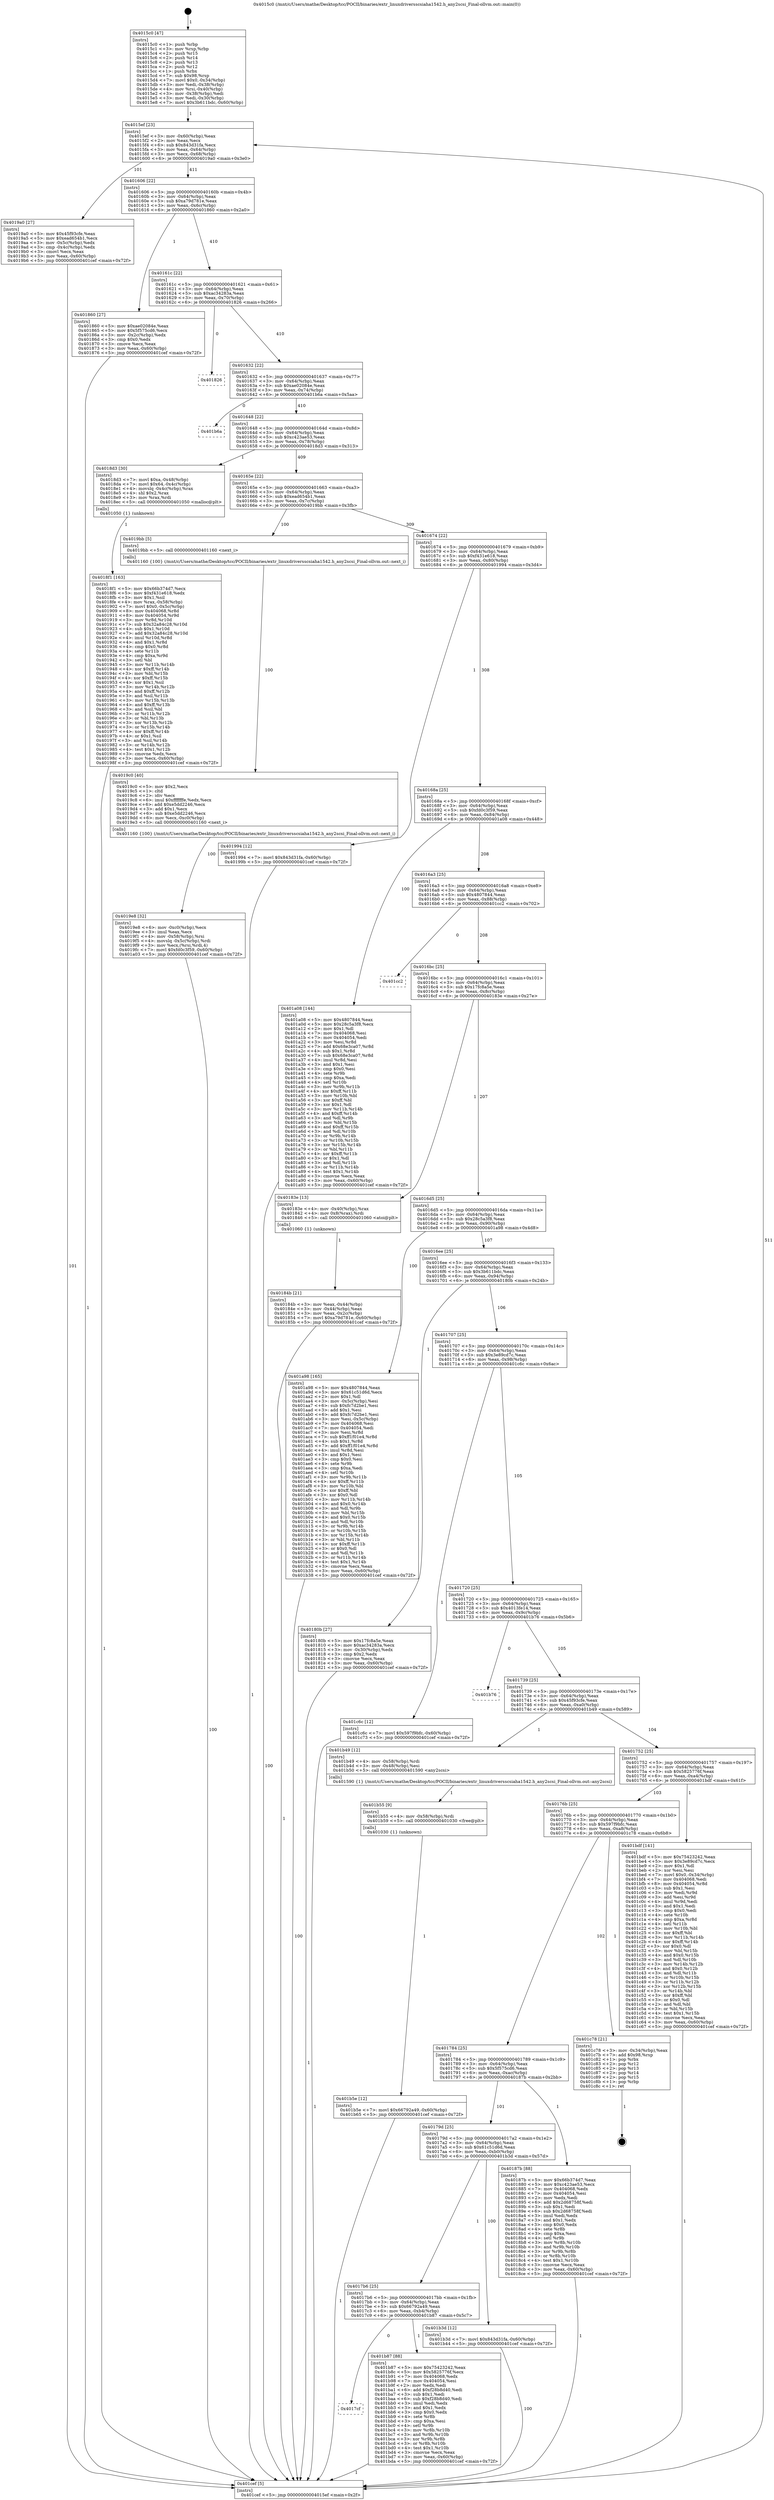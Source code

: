 digraph "0x4015c0" {
  label = "0x4015c0 (/mnt/c/Users/mathe/Desktop/tcc/POCII/binaries/extr_linuxdriversscsiaha1542.h_any2scsi_Final-ollvm.out::main(0))"
  labelloc = "t"
  node[shape=record]

  Entry [label="",width=0.3,height=0.3,shape=circle,fillcolor=black,style=filled]
  "0x4015ef" [label="{
     0x4015ef [23]\l
     | [instrs]\l
     &nbsp;&nbsp;0x4015ef \<+3\>: mov -0x60(%rbp),%eax\l
     &nbsp;&nbsp;0x4015f2 \<+2\>: mov %eax,%ecx\l
     &nbsp;&nbsp;0x4015f4 \<+6\>: sub $0x843d31fa,%ecx\l
     &nbsp;&nbsp;0x4015fa \<+3\>: mov %eax,-0x64(%rbp)\l
     &nbsp;&nbsp;0x4015fd \<+3\>: mov %ecx,-0x68(%rbp)\l
     &nbsp;&nbsp;0x401600 \<+6\>: je 00000000004019a0 \<main+0x3e0\>\l
  }"]
  "0x4019a0" [label="{
     0x4019a0 [27]\l
     | [instrs]\l
     &nbsp;&nbsp;0x4019a0 \<+5\>: mov $0x45f93cfe,%eax\l
     &nbsp;&nbsp;0x4019a5 \<+5\>: mov $0xead654b1,%ecx\l
     &nbsp;&nbsp;0x4019aa \<+3\>: mov -0x5c(%rbp),%edx\l
     &nbsp;&nbsp;0x4019ad \<+3\>: cmp -0x4c(%rbp),%edx\l
     &nbsp;&nbsp;0x4019b0 \<+3\>: cmovl %ecx,%eax\l
     &nbsp;&nbsp;0x4019b3 \<+3\>: mov %eax,-0x60(%rbp)\l
     &nbsp;&nbsp;0x4019b6 \<+5\>: jmp 0000000000401cef \<main+0x72f\>\l
  }"]
  "0x401606" [label="{
     0x401606 [22]\l
     | [instrs]\l
     &nbsp;&nbsp;0x401606 \<+5\>: jmp 000000000040160b \<main+0x4b\>\l
     &nbsp;&nbsp;0x40160b \<+3\>: mov -0x64(%rbp),%eax\l
     &nbsp;&nbsp;0x40160e \<+5\>: sub $0xa79d781e,%eax\l
     &nbsp;&nbsp;0x401613 \<+3\>: mov %eax,-0x6c(%rbp)\l
     &nbsp;&nbsp;0x401616 \<+6\>: je 0000000000401860 \<main+0x2a0\>\l
  }"]
  Exit [label="",width=0.3,height=0.3,shape=circle,fillcolor=black,style=filled,peripheries=2]
  "0x401860" [label="{
     0x401860 [27]\l
     | [instrs]\l
     &nbsp;&nbsp;0x401860 \<+5\>: mov $0xae02084e,%eax\l
     &nbsp;&nbsp;0x401865 \<+5\>: mov $0x5f575cd6,%ecx\l
     &nbsp;&nbsp;0x40186a \<+3\>: mov -0x2c(%rbp),%edx\l
     &nbsp;&nbsp;0x40186d \<+3\>: cmp $0x0,%edx\l
     &nbsp;&nbsp;0x401870 \<+3\>: cmove %ecx,%eax\l
     &nbsp;&nbsp;0x401873 \<+3\>: mov %eax,-0x60(%rbp)\l
     &nbsp;&nbsp;0x401876 \<+5\>: jmp 0000000000401cef \<main+0x72f\>\l
  }"]
  "0x40161c" [label="{
     0x40161c [22]\l
     | [instrs]\l
     &nbsp;&nbsp;0x40161c \<+5\>: jmp 0000000000401621 \<main+0x61\>\l
     &nbsp;&nbsp;0x401621 \<+3\>: mov -0x64(%rbp),%eax\l
     &nbsp;&nbsp;0x401624 \<+5\>: sub $0xac34283a,%eax\l
     &nbsp;&nbsp;0x401629 \<+3\>: mov %eax,-0x70(%rbp)\l
     &nbsp;&nbsp;0x40162c \<+6\>: je 0000000000401826 \<main+0x266\>\l
  }"]
  "0x4017cf" [label="{
     0x4017cf\l
  }", style=dashed]
  "0x401826" [label="{
     0x401826\l
  }", style=dashed]
  "0x401632" [label="{
     0x401632 [22]\l
     | [instrs]\l
     &nbsp;&nbsp;0x401632 \<+5\>: jmp 0000000000401637 \<main+0x77\>\l
     &nbsp;&nbsp;0x401637 \<+3\>: mov -0x64(%rbp),%eax\l
     &nbsp;&nbsp;0x40163a \<+5\>: sub $0xae02084e,%eax\l
     &nbsp;&nbsp;0x40163f \<+3\>: mov %eax,-0x74(%rbp)\l
     &nbsp;&nbsp;0x401642 \<+6\>: je 0000000000401b6a \<main+0x5aa\>\l
  }"]
  "0x401b87" [label="{
     0x401b87 [88]\l
     | [instrs]\l
     &nbsp;&nbsp;0x401b87 \<+5\>: mov $0x75423242,%eax\l
     &nbsp;&nbsp;0x401b8c \<+5\>: mov $0x5825776f,%ecx\l
     &nbsp;&nbsp;0x401b91 \<+7\>: mov 0x404068,%edx\l
     &nbsp;&nbsp;0x401b98 \<+7\>: mov 0x404054,%esi\l
     &nbsp;&nbsp;0x401b9f \<+2\>: mov %edx,%edi\l
     &nbsp;&nbsp;0x401ba1 \<+6\>: add $0xf28b8d40,%edi\l
     &nbsp;&nbsp;0x401ba7 \<+3\>: sub $0x1,%edi\l
     &nbsp;&nbsp;0x401baa \<+6\>: sub $0xf28b8d40,%edi\l
     &nbsp;&nbsp;0x401bb0 \<+3\>: imul %edi,%edx\l
     &nbsp;&nbsp;0x401bb3 \<+3\>: and $0x1,%edx\l
     &nbsp;&nbsp;0x401bb6 \<+3\>: cmp $0x0,%edx\l
     &nbsp;&nbsp;0x401bb9 \<+4\>: sete %r8b\l
     &nbsp;&nbsp;0x401bbd \<+3\>: cmp $0xa,%esi\l
     &nbsp;&nbsp;0x401bc0 \<+4\>: setl %r9b\l
     &nbsp;&nbsp;0x401bc4 \<+3\>: mov %r8b,%r10b\l
     &nbsp;&nbsp;0x401bc7 \<+3\>: and %r9b,%r10b\l
     &nbsp;&nbsp;0x401bca \<+3\>: xor %r9b,%r8b\l
     &nbsp;&nbsp;0x401bcd \<+3\>: or %r8b,%r10b\l
     &nbsp;&nbsp;0x401bd0 \<+4\>: test $0x1,%r10b\l
     &nbsp;&nbsp;0x401bd4 \<+3\>: cmovne %ecx,%eax\l
     &nbsp;&nbsp;0x401bd7 \<+3\>: mov %eax,-0x60(%rbp)\l
     &nbsp;&nbsp;0x401bda \<+5\>: jmp 0000000000401cef \<main+0x72f\>\l
  }"]
  "0x401b6a" [label="{
     0x401b6a\l
  }", style=dashed]
  "0x401648" [label="{
     0x401648 [22]\l
     | [instrs]\l
     &nbsp;&nbsp;0x401648 \<+5\>: jmp 000000000040164d \<main+0x8d\>\l
     &nbsp;&nbsp;0x40164d \<+3\>: mov -0x64(%rbp),%eax\l
     &nbsp;&nbsp;0x401650 \<+5\>: sub $0xc423ae53,%eax\l
     &nbsp;&nbsp;0x401655 \<+3\>: mov %eax,-0x78(%rbp)\l
     &nbsp;&nbsp;0x401658 \<+6\>: je 00000000004018d3 \<main+0x313\>\l
  }"]
  "0x401b5e" [label="{
     0x401b5e [12]\l
     | [instrs]\l
     &nbsp;&nbsp;0x401b5e \<+7\>: movl $0x66792a49,-0x60(%rbp)\l
     &nbsp;&nbsp;0x401b65 \<+5\>: jmp 0000000000401cef \<main+0x72f\>\l
  }"]
  "0x4018d3" [label="{
     0x4018d3 [30]\l
     | [instrs]\l
     &nbsp;&nbsp;0x4018d3 \<+7\>: movl $0xa,-0x48(%rbp)\l
     &nbsp;&nbsp;0x4018da \<+7\>: movl $0x64,-0x4c(%rbp)\l
     &nbsp;&nbsp;0x4018e1 \<+4\>: movslq -0x4c(%rbp),%rax\l
     &nbsp;&nbsp;0x4018e5 \<+4\>: shl $0x2,%rax\l
     &nbsp;&nbsp;0x4018e9 \<+3\>: mov %rax,%rdi\l
     &nbsp;&nbsp;0x4018ec \<+5\>: call 0000000000401050 \<malloc@plt\>\l
     | [calls]\l
     &nbsp;&nbsp;0x401050 \{1\} (unknown)\l
  }"]
  "0x40165e" [label="{
     0x40165e [22]\l
     | [instrs]\l
     &nbsp;&nbsp;0x40165e \<+5\>: jmp 0000000000401663 \<main+0xa3\>\l
     &nbsp;&nbsp;0x401663 \<+3\>: mov -0x64(%rbp),%eax\l
     &nbsp;&nbsp;0x401666 \<+5\>: sub $0xead654b1,%eax\l
     &nbsp;&nbsp;0x40166b \<+3\>: mov %eax,-0x7c(%rbp)\l
     &nbsp;&nbsp;0x40166e \<+6\>: je 00000000004019bb \<main+0x3fb\>\l
  }"]
  "0x401b55" [label="{
     0x401b55 [9]\l
     | [instrs]\l
     &nbsp;&nbsp;0x401b55 \<+4\>: mov -0x58(%rbp),%rdi\l
     &nbsp;&nbsp;0x401b59 \<+5\>: call 0000000000401030 \<free@plt\>\l
     | [calls]\l
     &nbsp;&nbsp;0x401030 \{1\} (unknown)\l
  }"]
  "0x4019bb" [label="{
     0x4019bb [5]\l
     | [instrs]\l
     &nbsp;&nbsp;0x4019bb \<+5\>: call 0000000000401160 \<next_i\>\l
     | [calls]\l
     &nbsp;&nbsp;0x401160 \{100\} (/mnt/c/Users/mathe/Desktop/tcc/POCII/binaries/extr_linuxdriversscsiaha1542.h_any2scsi_Final-ollvm.out::next_i)\l
  }"]
  "0x401674" [label="{
     0x401674 [22]\l
     | [instrs]\l
     &nbsp;&nbsp;0x401674 \<+5\>: jmp 0000000000401679 \<main+0xb9\>\l
     &nbsp;&nbsp;0x401679 \<+3\>: mov -0x64(%rbp),%eax\l
     &nbsp;&nbsp;0x40167c \<+5\>: sub $0xf431e618,%eax\l
     &nbsp;&nbsp;0x401681 \<+3\>: mov %eax,-0x80(%rbp)\l
     &nbsp;&nbsp;0x401684 \<+6\>: je 0000000000401994 \<main+0x3d4\>\l
  }"]
  "0x4017b6" [label="{
     0x4017b6 [25]\l
     | [instrs]\l
     &nbsp;&nbsp;0x4017b6 \<+5\>: jmp 00000000004017bb \<main+0x1fb\>\l
     &nbsp;&nbsp;0x4017bb \<+3\>: mov -0x64(%rbp),%eax\l
     &nbsp;&nbsp;0x4017be \<+5\>: sub $0x66792a49,%eax\l
     &nbsp;&nbsp;0x4017c3 \<+6\>: mov %eax,-0xb4(%rbp)\l
     &nbsp;&nbsp;0x4017c9 \<+6\>: je 0000000000401b87 \<main+0x5c7\>\l
  }"]
  "0x401994" [label="{
     0x401994 [12]\l
     | [instrs]\l
     &nbsp;&nbsp;0x401994 \<+7\>: movl $0x843d31fa,-0x60(%rbp)\l
     &nbsp;&nbsp;0x40199b \<+5\>: jmp 0000000000401cef \<main+0x72f\>\l
  }"]
  "0x40168a" [label="{
     0x40168a [25]\l
     | [instrs]\l
     &nbsp;&nbsp;0x40168a \<+5\>: jmp 000000000040168f \<main+0xcf\>\l
     &nbsp;&nbsp;0x40168f \<+3\>: mov -0x64(%rbp),%eax\l
     &nbsp;&nbsp;0x401692 \<+5\>: sub $0xfd0c3f59,%eax\l
     &nbsp;&nbsp;0x401697 \<+6\>: mov %eax,-0x84(%rbp)\l
     &nbsp;&nbsp;0x40169d \<+6\>: je 0000000000401a08 \<main+0x448\>\l
  }"]
  "0x401b3d" [label="{
     0x401b3d [12]\l
     | [instrs]\l
     &nbsp;&nbsp;0x401b3d \<+7\>: movl $0x843d31fa,-0x60(%rbp)\l
     &nbsp;&nbsp;0x401b44 \<+5\>: jmp 0000000000401cef \<main+0x72f\>\l
  }"]
  "0x401a08" [label="{
     0x401a08 [144]\l
     | [instrs]\l
     &nbsp;&nbsp;0x401a08 \<+5\>: mov $0x4807844,%eax\l
     &nbsp;&nbsp;0x401a0d \<+5\>: mov $0x28c5a3f8,%ecx\l
     &nbsp;&nbsp;0x401a12 \<+2\>: mov $0x1,%dl\l
     &nbsp;&nbsp;0x401a14 \<+7\>: mov 0x404068,%esi\l
     &nbsp;&nbsp;0x401a1b \<+7\>: mov 0x404054,%edi\l
     &nbsp;&nbsp;0x401a22 \<+3\>: mov %esi,%r8d\l
     &nbsp;&nbsp;0x401a25 \<+7\>: add $0x68e3ca07,%r8d\l
     &nbsp;&nbsp;0x401a2c \<+4\>: sub $0x1,%r8d\l
     &nbsp;&nbsp;0x401a30 \<+7\>: sub $0x68e3ca07,%r8d\l
     &nbsp;&nbsp;0x401a37 \<+4\>: imul %r8d,%esi\l
     &nbsp;&nbsp;0x401a3b \<+3\>: and $0x1,%esi\l
     &nbsp;&nbsp;0x401a3e \<+3\>: cmp $0x0,%esi\l
     &nbsp;&nbsp;0x401a41 \<+4\>: sete %r9b\l
     &nbsp;&nbsp;0x401a45 \<+3\>: cmp $0xa,%edi\l
     &nbsp;&nbsp;0x401a48 \<+4\>: setl %r10b\l
     &nbsp;&nbsp;0x401a4c \<+3\>: mov %r9b,%r11b\l
     &nbsp;&nbsp;0x401a4f \<+4\>: xor $0xff,%r11b\l
     &nbsp;&nbsp;0x401a53 \<+3\>: mov %r10b,%bl\l
     &nbsp;&nbsp;0x401a56 \<+3\>: xor $0xff,%bl\l
     &nbsp;&nbsp;0x401a59 \<+3\>: xor $0x1,%dl\l
     &nbsp;&nbsp;0x401a5c \<+3\>: mov %r11b,%r14b\l
     &nbsp;&nbsp;0x401a5f \<+4\>: and $0xff,%r14b\l
     &nbsp;&nbsp;0x401a63 \<+3\>: and %dl,%r9b\l
     &nbsp;&nbsp;0x401a66 \<+3\>: mov %bl,%r15b\l
     &nbsp;&nbsp;0x401a69 \<+4\>: and $0xff,%r15b\l
     &nbsp;&nbsp;0x401a6d \<+3\>: and %dl,%r10b\l
     &nbsp;&nbsp;0x401a70 \<+3\>: or %r9b,%r14b\l
     &nbsp;&nbsp;0x401a73 \<+3\>: or %r10b,%r15b\l
     &nbsp;&nbsp;0x401a76 \<+3\>: xor %r15b,%r14b\l
     &nbsp;&nbsp;0x401a79 \<+3\>: or %bl,%r11b\l
     &nbsp;&nbsp;0x401a7c \<+4\>: xor $0xff,%r11b\l
     &nbsp;&nbsp;0x401a80 \<+3\>: or $0x1,%dl\l
     &nbsp;&nbsp;0x401a83 \<+3\>: and %dl,%r11b\l
     &nbsp;&nbsp;0x401a86 \<+3\>: or %r11b,%r14b\l
     &nbsp;&nbsp;0x401a89 \<+4\>: test $0x1,%r14b\l
     &nbsp;&nbsp;0x401a8d \<+3\>: cmovne %ecx,%eax\l
     &nbsp;&nbsp;0x401a90 \<+3\>: mov %eax,-0x60(%rbp)\l
     &nbsp;&nbsp;0x401a93 \<+5\>: jmp 0000000000401cef \<main+0x72f\>\l
  }"]
  "0x4016a3" [label="{
     0x4016a3 [25]\l
     | [instrs]\l
     &nbsp;&nbsp;0x4016a3 \<+5\>: jmp 00000000004016a8 \<main+0xe8\>\l
     &nbsp;&nbsp;0x4016a8 \<+3\>: mov -0x64(%rbp),%eax\l
     &nbsp;&nbsp;0x4016ab \<+5\>: sub $0x4807844,%eax\l
     &nbsp;&nbsp;0x4016b0 \<+6\>: mov %eax,-0x88(%rbp)\l
     &nbsp;&nbsp;0x4016b6 \<+6\>: je 0000000000401cc2 \<main+0x702\>\l
  }"]
  "0x4019e8" [label="{
     0x4019e8 [32]\l
     | [instrs]\l
     &nbsp;&nbsp;0x4019e8 \<+6\>: mov -0xc0(%rbp),%ecx\l
     &nbsp;&nbsp;0x4019ee \<+3\>: imul %eax,%ecx\l
     &nbsp;&nbsp;0x4019f1 \<+4\>: mov -0x58(%rbp),%rsi\l
     &nbsp;&nbsp;0x4019f5 \<+4\>: movslq -0x5c(%rbp),%rdi\l
     &nbsp;&nbsp;0x4019f9 \<+3\>: mov %ecx,(%rsi,%rdi,4)\l
     &nbsp;&nbsp;0x4019fc \<+7\>: movl $0xfd0c3f59,-0x60(%rbp)\l
     &nbsp;&nbsp;0x401a03 \<+5\>: jmp 0000000000401cef \<main+0x72f\>\l
  }"]
  "0x401cc2" [label="{
     0x401cc2\l
  }", style=dashed]
  "0x4016bc" [label="{
     0x4016bc [25]\l
     | [instrs]\l
     &nbsp;&nbsp;0x4016bc \<+5\>: jmp 00000000004016c1 \<main+0x101\>\l
     &nbsp;&nbsp;0x4016c1 \<+3\>: mov -0x64(%rbp),%eax\l
     &nbsp;&nbsp;0x4016c4 \<+5\>: sub $0x17fc8a5e,%eax\l
     &nbsp;&nbsp;0x4016c9 \<+6\>: mov %eax,-0x8c(%rbp)\l
     &nbsp;&nbsp;0x4016cf \<+6\>: je 000000000040183e \<main+0x27e\>\l
  }"]
  "0x4019c0" [label="{
     0x4019c0 [40]\l
     | [instrs]\l
     &nbsp;&nbsp;0x4019c0 \<+5\>: mov $0x2,%ecx\l
     &nbsp;&nbsp;0x4019c5 \<+1\>: cltd\l
     &nbsp;&nbsp;0x4019c6 \<+2\>: idiv %ecx\l
     &nbsp;&nbsp;0x4019c8 \<+6\>: imul $0xfffffffe,%edx,%ecx\l
     &nbsp;&nbsp;0x4019ce \<+6\>: add $0xe5dd2246,%ecx\l
     &nbsp;&nbsp;0x4019d4 \<+3\>: add $0x1,%ecx\l
     &nbsp;&nbsp;0x4019d7 \<+6\>: sub $0xe5dd2246,%ecx\l
     &nbsp;&nbsp;0x4019dd \<+6\>: mov %ecx,-0xc0(%rbp)\l
     &nbsp;&nbsp;0x4019e3 \<+5\>: call 0000000000401160 \<next_i\>\l
     | [calls]\l
     &nbsp;&nbsp;0x401160 \{100\} (/mnt/c/Users/mathe/Desktop/tcc/POCII/binaries/extr_linuxdriversscsiaha1542.h_any2scsi_Final-ollvm.out::next_i)\l
  }"]
  "0x40183e" [label="{
     0x40183e [13]\l
     | [instrs]\l
     &nbsp;&nbsp;0x40183e \<+4\>: mov -0x40(%rbp),%rax\l
     &nbsp;&nbsp;0x401842 \<+4\>: mov 0x8(%rax),%rdi\l
     &nbsp;&nbsp;0x401846 \<+5\>: call 0000000000401060 \<atoi@plt\>\l
     | [calls]\l
     &nbsp;&nbsp;0x401060 \{1\} (unknown)\l
  }"]
  "0x4016d5" [label="{
     0x4016d5 [25]\l
     | [instrs]\l
     &nbsp;&nbsp;0x4016d5 \<+5\>: jmp 00000000004016da \<main+0x11a\>\l
     &nbsp;&nbsp;0x4016da \<+3\>: mov -0x64(%rbp),%eax\l
     &nbsp;&nbsp;0x4016dd \<+5\>: sub $0x28c5a3f8,%eax\l
     &nbsp;&nbsp;0x4016e2 \<+6\>: mov %eax,-0x90(%rbp)\l
     &nbsp;&nbsp;0x4016e8 \<+6\>: je 0000000000401a98 \<main+0x4d8\>\l
  }"]
  "0x4018f1" [label="{
     0x4018f1 [163]\l
     | [instrs]\l
     &nbsp;&nbsp;0x4018f1 \<+5\>: mov $0x66b374d7,%ecx\l
     &nbsp;&nbsp;0x4018f6 \<+5\>: mov $0xf431e618,%edx\l
     &nbsp;&nbsp;0x4018fb \<+3\>: mov $0x1,%sil\l
     &nbsp;&nbsp;0x4018fe \<+4\>: mov %rax,-0x58(%rbp)\l
     &nbsp;&nbsp;0x401902 \<+7\>: movl $0x0,-0x5c(%rbp)\l
     &nbsp;&nbsp;0x401909 \<+8\>: mov 0x404068,%r8d\l
     &nbsp;&nbsp;0x401911 \<+8\>: mov 0x404054,%r9d\l
     &nbsp;&nbsp;0x401919 \<+3\>: mov %r8d,%r10d\l
     &nbsp;&nbsp;0x40191c \<+7\>: sub $0x32a84c28,%r10d\l
     &nbsp;&nbsp;0x401923 \<+4\>: sub $0x1,%r10d\l
     &nbsp;&nbsp;0x401927 \<+7\>: add $0x32a84c28,%r10d\l
     &nbsp;&nbsp;0x40192e \<+4\>: imul %r10d,%r8d\l
     &nbsp;&nbsp;0x401932 \<+4\>: and $0x1,%r8d\l
     &nbsp;&nbsp;0x401936 \<+4\>: cmp $0x0,%r8d\l
     &nbsp;&nbsp;0x40193a \<+4\>: sete %r11b\l
     &nbsp;&nbsp;0x40193e \<+4\>: cmp $0xa,%r9d\l
     &nbsp;&nbsp;0x401942 \<+3\>: setl %bl\l
     &nbsp;&nbsp;0x401945 \<+3\>: mov %r11b,%r14b\l
     &nbsp;&nbsp;0x401948 \<+4\>: xor $0xff,%r14b\l
     &nbsp;&nbsp;0x40194c \<+3\>: mov %bl,%r15b\l
     &nbsp;&nbsp;0x40194f \<+4\>: xor $0xff,%r15b\l
     &nbsp;&nbsp;0x401953 \<+4\>: xor $0x1,%sil\l
     &nbsp;&nbsp;0x401957 \<+3\>: mov %r14b,%r12b\l
     &nbsp;&nbsp;0x40195a \<+4\>: and $0xff,%r12b\l
     &nbsp;&nbsp;0x40195e \<+3\>: and %sil,%r11b\l
     &nbsp;&nbsp;0x401961 \<+3\>: mov %r15b,%r13b\l
     &nbsp;&nbsp;0x401964 \<+4\>: and $0xff,%r13b\l
     &nbsp;&nbsp;0x401968 \<+3\>: and %sil,%bl\l
     &nbsp;&nbsp;0x40196b \<+3\>: or %r11b,%r12b\l
     &nbsp;&nbsp;0x40196e \<+3\>: or %bl,%r13b\l
     &nbsp;&nbsp;0x401971 \<+3\>: xor %r13b,%r12b\l
     &nbsp;&nbsp;0x401974 \<+3\>: or %r15b,%r14b\l
     &nbsp;&nbsp;0x401977 \<+4\>: xor $0xff,%r14b\l
     &nbsp;&nbsp;0x40197b \<+4\>: or $0x1,%sil\l
     &nbsp;&nbsp;0x40197f \<+3\>: and %sil,%r14b\l
     &nbsp;&nbsp;0x401982 \<+3\>: or %r14b,%r12b\l
     &nbsp;&nbsp;0x401985 \<+4\>: test $0x1,%r12b\l
     &nbsp;&nbsp;0x401989 \<+3\>: cmovne %edx,%ecx\l
     &nbsp;&nbsp;0x40198c \<+3\>: mov %ecx,-0x60(%rbp)\l
     &nbsp;&nbsp;0x40198f \<+5\>: jmp 0000000000401cef \<main+0x72f\>\l
  }"]
  "0x401a98" [label="{
     0x401a98 [165]\l
     | [instrs]\l
     &nbsp;&nbsp;0x401a98 \<+5\>: mov $0x4807844,%eax\l
     &nbsp;&nbsp;0x401a9d \<+5\>: mov $0x61c51d6d,%ecx\l
     &nbsp;&nbsp;0x401aa2 \<+2\>: mov $0x1,%dl\l
     &nbsp;&nbsp;0x401aa4 \<+3\>: mov -0x5c(%rbp),%esi\l
     &nbsp;&nbsp;0x401aa7 \<+6\>: sub $0xfc7d2be1,%esi\l
     &nbsp;&nbsp;0x401aad \<+3\>: add $0x1,%esi\l
     &nbsp;&nbsp;0x401ab0 \<+6\>: add $0xfc7d2be1,%esi\l
     &nbsp;&nbsp;0x401ab6 \<+3\>: mov %esi,-0x5c(%rbp)\l
     &nbsp;&nbsp;0x401ab9 \<+7\>: mov 0x404068,%esi\l
     &nbsp;&nbsp;0x401ac0 \<+7\>: mov 0x404054,%edi\l
     &nbsp;&nbsp;0x401ac7 \<+3\>: mov %esi,%r8d\l
     &nbsp;&nbsp;0x401aca \<+7\>: sub $0xff1f01e4,%r8d\l
     &nbsp;&nbsp;0x401ad1 \<+4\>: sub $0x1,%r8d\l
     &nbsp;&nbsp;0x401ad5 \<+7\>: add $0xff1f01e4,%r8d\l
     &nbsp;&nbsp;0x401adc \<+4\>: imul %r8d,%esi\l
     &nbsp;&nbsp;0x401ae0 \<+3\>: and $0x1,%esi\l
     &nbsp;&nbsp;0x401ae3 \<+3\>: cmp $0x0,%esi\l
     &nbsp;&nbsp;0x401ae6 \<+4\>: sete %r9b\l
     &nbsp;&nbsp;0x401aea \<+3\>: cmp $0xa,%edi\l
     &nbsp;&nbsp;0x401aed \<+4\>: setl %r10b\l
     &nbsp;&nbsp;0x401af1 \<+3\>: mov %r9b,%r11b\l
     &nbsp;&nbsp;0x401af4 \<+4\>: xor $0xff,%r11b\l
     &nbsp;&nbsp;0x401af8 \<+3\>: mov %r10b,%bl\l
     &nbsp;&nbsp;0x401afb \<+3\>: xor $0xff,%bl\l
     &nbsp;&nbsp;0x401afe \<+3\>: xor $0x0,%dl\l
     &nbsp;&nbsp;0x401b01 \<+3\>: mov %r11b,%r14b\l
     &nbsp;&nbsp;0x401b04 \<+4\>: and $0x0,%r14b\l
     &nbsp;&nbsp;0x401b08 \<+3\>: and %dl,%r9b\l
     &nbsp;&nbsp;0x401b0b \<+3\>: mov %bl,%r15b\l
     &nbsp;&nbsp;0x401b0e \<+4\>: and $0x0,%r15b\l
     &nbsp;&nbsp;0x401b12 \<+3\>: and %dl,%r10b\l
     &nbsp;&nbsp;0x401b15 \<+3\>: or %r9b,%r14b\l
     &nbsp;&nbsp;0x401b18 \<+3\>: or %r10b,%r15b\l
     &nbsp;&nbsp;0x401b1b \<+3\>: xor %r15b,%r14b\l
     &nbsp;&nbsp;0x401b1e \<+3\>: or %bl,%r11b\l
     &nbsp;&nbsp;0x401b21 \<+4\>: xor $0xff,%r11b\l
     &nbsp;&nbsp;0x401b25 \<+3\>: or $0x0,%dl\l
     &nbsp;&nbsp;0x401b28 \<+3\>: and %dl,%r11b\l
     &nbsp;&nbsp;0x401b2b \<+3\>: or %r11b,%r14b\l
     &nbsp;&nbsp;0x401b2e \<+4\>: test $0x1,%r14b\l
     &nbsp;&nbsp;0x401b32 \<+3\>: cmovne %ecx,%eax\l
     &nbsp;&nbsp;0x401b35 \<+3\>: mov %eax,-0x60(%rbp)\l
     &nbsp;&nbsp;0x401b38 \<+5\>: jmp 0000000000401cef \<main+0x72f\>\l
  }"]
  "0x4016ee" [label="{
     0x4016ee [25]\l
     | [instrs]\l
     &nbsp;&nbsp;0x4016ee \<+5\>: jmp 00000000004016f3 \<main+0x133\>\l
     &nbsp;&nbsp;0x4016f3 \<+3\>: mov -0x64(%rbp),%eax\l
     &nbsp;&nbsp;0x4016f6 \<+5\>: sub $0x3b611bdc,%eax\l
     &nbsp;&nbsp;0x4016fb \<+6\>: mov %eax,-0x94(%rbp)\l
     &nbsp;&nbsp;0x401701 \<+6\>: je 000000000040180b \<main+0x24b\>\l
  }"]
  "0x40179d" [label="{
     0x40179d [25]\l
     | [instrs]\l
     &nbsp;&nbsp;0x40179d \<+5\>: jmp 00000000004017a2 \<main+0x1e2\>\l
     &nbsp;&nbsp;0x4017a2 \<+3\>: mov -0x64(%rbp),%eax\l
     &nbsp;&nbsp;0x4017a5 \<+5\>: sub $0x61c51d6d,%eax\l
     &nbsp;&nbsp;0x4017aa \<+6\>: mov %eax,-0xb0(%rbp)\l
     &nbsp;&nbsp;0x4017b0 \<+6\>: je 0000000000401b3d \<main+0x57d\>\l
  }"]
  "0x40180b" [label="{
     0x40180b [27]\l
     | [instrs]\l
     &nbsp;&nbsp;0x40180b \<+5\>: mov $0x17fc8a5e,%eax\l
     &nbsp;&nbsp;0x401810 \<+5\>: mov $0xac34283a,%ecx\l
     &nbsp;&nbsp;0x401815 \<+3\>: mov -0x30(%rbp),%edx\l
     &nbsp;&nbsp;0x401818 \<+3\>: cmp $0x2,%edx\l
     &nbsp;&nbsp;0x40181b \<+3\>: cmovne %ecx,%eax\l
     &nbsp;&nbsp;0x40181e \<+3\>: mov %eax,-0x60(%rbp)\l
     &nbsp;&nbsp;0x401821 \<+5\>: jmp 0000000000401cef \<main+0x72f\>\l
  }"]
  "0x401707" [label="{
     0x401707 [25]\l
     | [instrs]\l
     &nbsp;&nbsp;0x401707 \<+5\>: jmp 000000000040170c \<main+0x14c\>\l
     &nbsp;&nbsp;0x40170c \<+3\>: mov -0x64(%rbp),%eax\l
     &nbsp;&nbsp;0x40170f \<+5\>: sub $0x3e89cd7c,%eax\l
     &nbsp;&nbsp;0x401714 \<+6\>: mov %eax,-0x98(%rbp)\l
     &nbsp;&nbsp;0x40171a \<+6\>: je 0000000000401c6c \<main+0x6ac\>\l
  }"]
  "0x401cef" [label="{
     0x401cef [5]\l
     | [instrs]\l
     &nbsp;&nbsp;0x401cef \<+5\>: jmp 00000000004015ef \<main+0x2f\>\l
  }"]
  "0x4015c0" [label="{
     0x4015c0 [47]\l
     | [instrs]\l
     &nbsp;&nbsp;0x4015c0 \<+1\>: push %rbp\l
     &nbsp;&nbsp;0x4015c1 \<+3\>: mov %rsp,%rbp\l
     &nbsp;&nbsp;0x4015c4 \<+2\>: push %r15\l
     &nbsp;&nbsp;0x4015c6 \<+2\>: push %r14\l
     &nbsp;&nbsp;0x4015c8 \<+2\>: push %r13\l
     &nbsp;&nbsp;0x4015ca \<+2\>: push %r12\l
     &nbsp;&nbsp;0x4015cc \<+1\>: push %rbx\l
     &nbsp;&nbsp;0x4015cd \<+7\>: sub $0x98,%rsp\l
     &nbsp;&nbsp;0x4015d4 \<+7\>: movl $0x0,-0x34(%rbp)\l
     &nbsp;&nbsp;0x4015db \<+3\>: mov %edi,-0x38(%rbp)\l
     &nbsp;&nbsp;0x4015de \<+4\>: mov %rsi,-0x40(%rbp)\l
     &nbsp;&nbsp;0x4015e2 \<+3\>: mov -0x38(%rbp),%edi\l
     &nbsp;&nbsp;0x4015e5 \<+3\>: mov %edi,-0x30(%rbp)\l
     &nbsp;&nbsp;0x4015e8 \<+7\>: movl $0x3b611bdc,-0x60(%rbp)\l
  }"]
  "0x40184b" [label="{
     0x40184b [21]\l
     | [instrs]\l
     &nbsp;&nbsp;0x40184b \<+3\>: mov %eax,-0x44(%rbp)\l
     &nbsp;&nbsp;0x40184e \<+3\>: mov -0x44(%rbp),%eax\l
     &nbsp;&nbsp;0x401851 \<+3\>: mov %eax,-0x2c(%rbp)\l
     &nbsp;&nbsp;0x401854 \<+7\>: movl $0xa79d781e,-0x60(%rbp)\l
     &nbsp;&nbsp;0x40185b \<+5\>: jmp 0000000000401cef \<main+0x72f\>\l
  }"]
  "0x40187b" [label="{
     0x40187b [88]\l
     | [instrs]\l
     &nbsp;&nbsp;0x40187b \<+5\>: mov $0x66b374d7,%eax\l
     &nbsp;&nbsp;0x401880 \<+5\>: mov $0xc423ae53,%ecx\l
     &nbsp;&nbsp;0x401885 \<+7\>: mov 0x404068,%edx\l
     &nbsp;&nbsp;0x40188c \<+7\>: mov 0x404054,%esi\l
     &nbsp;&nbsp;0x401893 \<+2\>: mov %edx,%edi\l
     &nbsp;&nbsp;0x401895 \<+6\>: add $0x2d68758f,%edi\l
     &nbsp;&nbsp;0x40189b \<+3\>: sub $0x1,%edi\l
     &nbsp;&nbsp;0x40189e \<+6\>: sub $0x2d68758f,%edi\l
     &nbsp;&nbsp;0x4018a4 \<+3\>: imul %edi,%edx\l
     &nbsp;&nbsp;0x4018a7 \<+3\>: and $0x1,%edx\l
     &nbsp;&nbsp;0x4018aa \<+3\>: cmp $0x0,%edx\l
     &nbsp;&nbsp;0x4018ad \<+4\>: sete %r8b\l
     &nbsp;&nbsp;0x4018b1 \<+3\>: cmp $0xa,%esi\l
     &nbsp;&nbsp;0x4018b4 \<+4\>: setl %r9b\l
     &nbsp;&nbsp;0x4018b8 \<+3\>: mov %r8b,%r10b\l
     &nbsp;&nbsp;0x4018bb \<+3\>: and %r9b,%r10b\l
     &nbsp;&nbsp;0x4018be \<+3\>: xor %r9b,%r8b\l
     &nbsp;&nbsp;0x4018c1 \<+3\>: or %r8b,%r10b\l
     &nbsp;&nbsp;0x4018c4 \<+4\>: test $0x1,%r10b\l
     &nbsp;&nbsp;0x4018c8 \<+3\>: cmovne %ecx,%eax\l
     &nbsp;&nbsp;0x4018cb \<+3\>: mov %eax,-0x60(%rbp)\l
     &nbsp;&nbsp;0x4018ce \<+5\>: jmp 0000000000401cef \<main+0x72f\>\l
  }"]
  "0x401c6c" [label="{
     0x401c6c [12]\l
     | [instrs]\l
     &nbsp;&nbsp;0x401c6c \<+7\>: movl $0x597f9bfc,-0x60(%rbp)\l
     &nbsp;&nbsp;0x401c73 \<+5\>: jmp 0000000000401cef \<main+0x72f\>\l
  }"]
  "0x401720" [label="{
     0x401720 [25]\l
     | [instrs]\l
     &nbsp;&nbsp;0x401720 \<+5\>: jmp 0000000000401725 \<main+0x165\>\l
     &nbsp;&nbsp;0x401725 \<+3\>: mov -0x64(%rbp),%eax\l
     &nbsp;&nbsp;0x401728 \<+5\>: sub $0x4013fe14,%eax\l
     &nbsp;&nbsp;0x40172d \<+6\>: mov %eax,-0x9c(%rbp)\l
     &nbsp;&nbsp;0x401733 \<+6\>: je 0000000000401b76 \<main+0x5b6\>\l
  }"]
  "0x401784" [label="{
     0x401784 [25]\l
     | [instrs]\l
     &nbsp;&nbsp;0x401784 \<+5\>: jmp 0000000000401789 \<main+0x1c9\>\l
     &nbsp;&nbsp;0x401789 \<+3\>: mov -0x64(%rbp),%eax\l
     &nbsp;&nbsp;0x40178c \<+5\>: sub $0x5f575cd6,%eax\l
     &nbsp;&nbsp;0x401791 \<+6\>: mov %eax,-0xac(%rbp)\l
     &nbsp;&nbsp;0x401797 \<+6\>: je 000000000040187b \<main+0x2bb\>\l
  }"]
  "0x401b76" [label="{
     0x401b76\l
  }", style=dashed]
  "0x401739" [label="{
     0x401739 [25]\l
     | [instrs]\l
     &nbsp;&nbsp;0x401739 \<+5\>: jmp 000000000040173e \<main+0x17e\>\l
     &nbsp;&nbsp;0x40173e \<+3\>: mov -0x64(%rbp),%eax\l
     &nbsp;&nbsp;0x401741 \<+5\>: sub $0x45f93cfe,%eax\l
     &nbsp;&nbsp;0x401746 \<+6\>: mov %eax,-0xa0(%rbp)\l
     &nbsp;&nbsp;0x40174c \<+6\>: je 0000000000401b49 \<main+0x589\>\l
  }"]
  "0x401c78" [label="{
     0x401c78 [21]\l
     | [instrs]\l
     &nbsp;&nbsp;0x401c78 \<+3\>: mov -0x34(%rbp),%eax\l
     &nbsp;&nbsp;0x401c7b \<+7\>: add $0x98,%rsp\l
     &nbsp;&nbsp;0x401c82 \<+1\>: pop %rbx\l
     &nbsp;&nbsp;0x401c83 \<+2\>: pop %r12\l
     &nbsp;&nbsp;0x401c85 \<+2\>: pop %r13\l
     &nbsp;&nbsp;0x401c87 \<+2\>: pop %r14\l
     &nbsp;&nbsp;0x401c89 \<+2\>: pop %r15\l
     &nbsp;&nbsp;0x401c8b \<+1\>: pop %rbp\l
     &nbsp;&nbsp;0x401c8c \<+1\>: ret\l
  }"]
  "0x401b49" [label="{
     0x401b49 [12]\l
     | [instrs]\l
     &nbsp;&nbsp;0x401b49 \<+4\>: mov -0x58(%rbp),%rdi\l
     &nbsp;&nbsp;0x401b4d \<+3\>: mov -0x48(%rbp),%esi\l
     &nbsp;&nbsp;0x401b50 \<+5\>: call 0000000000401590 \<any2scsi\>\l
     | [calls]\l
     &nbsp;&nbsp;0x401590 \{1\} (/mnt/c/Users/mathe/Desktop/tcc/POCII/binaries/extr_linuxdriversscsiaha1542.h_any2scsi_Final-ollvm.out::any2scsi)\l
  }"]
  "0x401752" [label="{
     0x401752 [25]\l
     | [instrs]\l
     &nbsp;&nbsp;0x401752 \<+5\>: jmp 0000000000401757 \<main+0x197\>\l
     &nbsp;&nbsp;0x401757 \<+3\>: mov -0x64(%rbp),%eax\l
     &nbsp;&nbsp;0x40175a \<+5\>: sub $0x5825776f,%eax\l
     &nbsp;&nbsp;0x40175f \<+6\>: mov %eax,-0xa4(%rbp)\l
     &nbsp;&nbsp;0x401765 \<+6\>: je 0000000000401bdf \<main+0x61f\>\l
  }"]
  "0x40176b" [label="{
     0x40176b [25]\l
     | [instrs]\l
     &nbsp;&nbsp;0x40176b \<+5\>: jmp 0000000000401770 \<main+0x1b0\>\l
     &nbsp;&nbsp;0x401770 \<+3\>: mov -0x64(%rbp),%eax\l
     &nbsp;&nbsp;0x401773 \<+5\>: sub $0x597f9bfc,%eax\l
     &nbsp;&nbsp;0x401778 \<+6\>: mov %eax,-0xa8(%rbp)\l
     &nbsp;&nbsp;0x40177e \<+6\>: je 0000000000401c78 \<main+0x6b8\>\l
  }"]
  "0x401bdf" [label="{
     0x401bdf [141]\l
     | [instrs]\l
     &nbsp;&nbsp;0x401bdf \<+5\>: mov $0x75423242,%eax\l
     &nbsp;&nbsp;0x401be4 \<+5\>: mov $0x3e89cd7c,%ecx\l
     &nbsp;&nbsp;0x401be9 \<+2\>: mov $0x1,%dl\l
     &nbsp;&nbsp;0x401beb \<+2\>: xor %esi,%esi\l
     &nbsp;&nbsp;0x401bed \<+7\>: movl $0x0,-0x34(%rbp)\l
     &nbsp;&nbsp;0x401bf4 \<+7\>: mov 0x404068,%edi\l
     &nbsp;&nbsp;0x401bfb \<+8\>: mov 0x404054,%r8d\l
     &nbsp;&nbsp;0x401c03 \<+3\>: sub $0x1,%esi\l
     &nbsp;&nbsp;0x401c06 \<+3\>: mov %edi,%r9d\l
     &nbsp;&nbsp;0x401c09 \<+3\>: add %esi,%r9d\l
     &nbsp;&nbsp;0x401c0c \<+4\>: imul %r9d,%edi\l
     &nbsp;&nbsp;0x401c10 \<+3\>: and $0x1,%edi\l
     &nbsp;&nbsp;0x401c13 \<+3\>: cmp $0x0,%edi\l
     &nbsp;&nbsp;0x401c16 \<+4\>: sete %r10b\l
     &nbsp;&nbsp;0x401c1a \<+4\>: cmp $0xa,%r8d\l
     &nbsp;&nbsp;0x401c1e \<+4\>: setl %r11b\l
     &nbsp;&nbsp;0x401c22 \<+3\>: mov %r10b,%bl\l
     &nbsp;&nbsp;0x401c25 \<+3\>: xor $0xff,%bl\l
     &nbsp;&nbsp;0x401c28 \<+3\>: mov %r11b,%r14b\l
     &nbsp;&nbsp;0x401c2b \<+4\>: xor $0xff,%r14b\l
     &nbsp;&nbsp;0x401c2f \<+3\>: xor $0x0,%dl\l
     &nbsp;&nbsp;0x401c32 \<+3\>: mov %bl,%r15b\l
     &nbsp;&nbsp;0x401c35 \<+4\>: and $0x0,%r15b\l
     &nbsp;&nbsp;0x401c39 \<+3\>: and %dl,%r10b\l
     &nbsp;&nbsp;0x401c3c \<+3\>: mov %r14b,%r12b\l
     &nbsp;&nbsp;0x401c3f \<+4\>: and $0x0,%r12b\l
     &nbsp;&nbsp;0x401c43 \<+3\>: and %dl,%r11b\l
     &nbsp;&nbsp;0x401c46 \<+3\>: or %r10b,%r15b\l
     &nbsp;&nbsp;0x401c49 \<+3\>: or %r11b,%r12b\l
     &nbsp;&nbsp;0x401c4c \<+3\>: xor %r12b,%r15b\l
     &nbsp;&nbsp;0x401c4f \<+3\>: or %r14b,%bl\l
     &nbsp;&nbsp;0x401c52 \<+3\>: xor $0xff,%bl\l
     &nbsp;&nbsp;0x401c55 \<+3\>: or $0x0,%dl\l
     &nbsp;&nbsp;0x401c58 \<+2\>: and %dl,%bl\l
     &nbsp;&nbsp;0x401c5a \<+3\>: or %bl,%r15b\l
     &nbsp;&nbsp;0x401c5d \<+4\>: test $0x1,%r15b\l
     &nbsp;&nbsp;0x401c61 \<+3\>: cmovne %ecx,%eax\l
     &nbsp;&nbsp;0x401c64 \<+3\>: mov %eax,-0x60(%rbp)\l
     &nbsp;&nbsp;0x401c67 \<+5\>: jmp 0000000000401cef \<main+0x72f\>\l
  }"]
  Entry -> "0x4015c0" [label=" 1"]
  "0x4015ef" -> "0x4019a0" [label=" 101"]
  "0x4015ef" -> "0x401606" [label=" 411"]
  "0x401c78" -> Exit [label=" 1"]
  "0x401606" -> "0x401860" [label=" 1"]
  "0x401606" -> "0x40161c" [label=" 410"]
  "0x401c6c" -> "0x401cef" [label=" 1"]
  "0x40161c" -> "0x401826" [label=" 0"]
  "0x40161c" -> "0x401632" [label=" 410"]
  "0x401bdf" -> "0x401cef" [label=" 1"]
  "0x401632" -> "0x401b6a" [label=" 0"]
  "0x401632" -> "0x401648" [label=" 410"]
  "0x401b87" -> "0x401cef" [label=" 1"]
  "0x401648" -> "0x4018d3" [label=" 1"]
  "0x401648" -> "0x40165e" [label=" 409"]
  "0x4017b6" -> "0x401b87" [label=" 1"]
  "0x40165e" -> "0x4019bb" [label=" 100"]
  "0x40165e" -> "0x401674" [label=" 309"]
  "0x4017b6" -> "0x4017cf" [label=" 0"]
  "0x401674" -> "0x401994" [label=" 1"]
  "0x401674" -> "0x40168a" [label=" 308"]
  "0x401b5e" -> "0x401cef" [label=" 1"]
  "0x40168a" -> "0x401a08" [label=" 100"]
  "0x40168a" -> "0x4016a3" [label=" 208"]
  "0x401b55" -> "0x401b5e" [label=" 1"]
  "0x4016a3" -> "0x401cc2" [label=" 0"]
  "0x4016a3" -> "0x4016bc" [label=" 208"]
  "0x401b3d" -> "0x401cef" [label=" 100"]
  "0x4016bc" -> "0x40183e" [label=" 1"]
  "0x4016bc" -> "0x4016d5" [label=" 207"]
  "0x40179d" -> "0x4017b6" [label=" 1"]
  "0x4016d5" -> "0x401a98" [label=" 100"]
  "0x4016d5" -> "0x4016ee" [label=" 107"]
  "0x40179d" -> "0x401b3d" [label=" 100"]
  "0x4016ee" -> "0x40180b" [label=" 1"]
  "0x4016ee" -> "0x401707" [label=" 106"]
  "0x40180b" -> "0x401cef" [label=" 1"]
  "0x4015c0" -> "0x4015ef" [label=" 1"]
  "0x401cef" -> "0x4015ef" [label=" 511"]
  "0x40183e" -> "0x40184b" [label=" 1"]
  "0x40184b" -> "0x401cef" [label=" 1"]
  "0x401860" -> "0x401cef" [label=" 1"]
  "0x401b49" -> "0x401b55" [label=" 1"]
  "0x401707" -> "0x401c6c" [label=" 1"]
  "0x401707" -> "0x401720" [label=" 105"]
  "0x401a98" -> "0x401cef" [label=" 100"]
  "0x401720" -> "0x401b76" [label=" 0"]
  "0x401720" -> "0x401739" [label=" 105"]
  "0x4019e8" -> "0x401cef" [label=" 100"]
  "0x401739" -> "0x401b49" [label=" 1"]
  "0x401739" -> "0x401752" [label=" 104"]
  "0x4019c0" -> "0x4019e8" [label=" 100"]
  "0x401752" -> "0x401bdf" [label=" 1"]
  "0x401752" -> "0x40176b" [label=" 103"]
  "0x4019bb" -> "0x4019c0" [label=" 100"]
  "0x40176b" -> "0x401c78" [label=" 1"]
  "0x40176b" -> "0x401784" [label=" 102"]
  "0x401a08" -> "0x401cef" [label=" 100"]
  "0x401784" -> "0x40187b" [label=" 1"]
  "0x401784" -> "0x40179d" [label=" 101"]
  "0x40187b" -> "0x401cef" [label=" 1"]
  "0x4018d3" -> "0x4018f1" [label=" 1"]
  "0x4018f1" -> "0x401cef" [label=" 1"]
  "0x401994" -> "0x401cef" [label=" 1"]
  "0x4019a0" -> "0x401cef" [label=" 101"]
}
